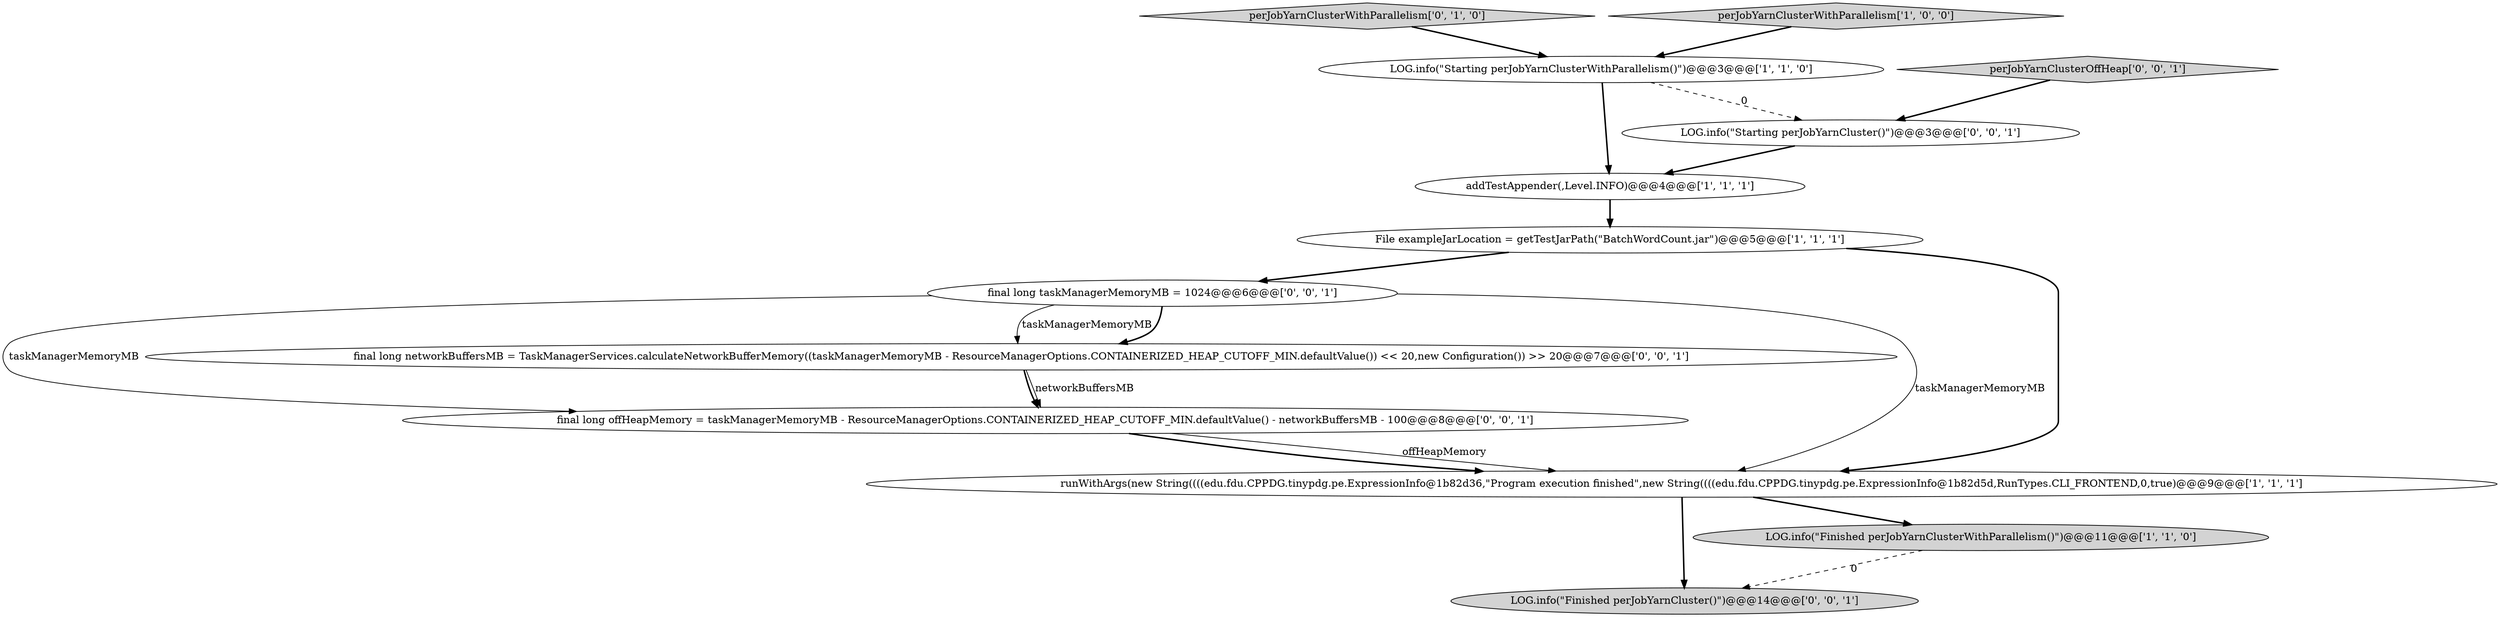 digraph {
10 [style = filled, label = "LOG.info(\"Finished perJobYarnCluster()\")@@@14@@@['0', '0', '1']", fillcolor = lightgray, shape = ellipse image = "AAA0AAABBB3BBB"];
8 [style = filled, label = "LOG.info(\"Starting perJobYarnCluster()\")@@@3@@@['0', '0', '1']", fillcolor = white, shape = ellipse image = "AAA0AAABBB3BBB"];
4 [style = filled, label = "LOG.info(\"Starting perJobYarnClusterWithParallelism()\")@@@3@@@['1', '1', '0']", fillcolor = white, shape = ellipse image = "AAA0AAABBB1BBB"];
11 [style = filled, label = "final long taskManagerMemoryMB = 1024@@@6@@@['0', '0', '1']", fillcolor = white, shape = ellipse image = "AAA0AAABBB3BBB"];
5 [style = filled, label = "runWithArgs(new String((((edu.fdu.CPPDG.tinypdg.pe.ExpressionInfo@1b82d36,\"Program execution finished\",new String((((edu.fdu.CPPDG.tinypdg.pe.ExpressionInfo@1b82d5d,RunTypes.CLI_FRONTEND,0,true)@@@9@@@['1', '1', '1']", fillcolor = white, shape = ellipse image = "AAA0AAABBB1BBB"];
9 [style = filled, label = "final long offHeapMemory = taskManagerMemoryMB - ResourceManagerOptions.CONTAINERIZED_HEAP_CUTOFF_MIN.defaultValue() - networkBuffersMB - 100@@@8@@@['0', '0', '1']", fillcolor = white, shape = ellipse image = "AAA0AAABBB3BBB"];
6 [style = filled, label = "perJobYarnClusterWithParallelism['0', '1', '0']", fillcolor = lightgray, shape = diamond image = "AAA0AAABBB2BBB"];
3 [style = filled, label = "LOG.info(\"Finished perJobYarnClusterWithParallelism()\")@@@11@@@['1', '1', '0']", fillcolor = lightgray, shape = ellipse image = "AAA0AAABBB1BBB"];
1 [style = filled, label = "perJobYarnClusterWithParallelism['1', '0', '0']", fillcolor = lightgray, shape = diamond image = "AAA0AAABBB1BBB"];
12 [style = filled, label = "perJobYarnClusterOffHeap['0', '0', '1']", fillcolor = lightgray, shape = diamond image = "AAA0AAABBB3BBB"];
7 [style = filled, label = "final long networkBuffersMB = TaskManagerServices.calculateNetworkBufferMemory((taskManagerMemoryMB - ResourceManagerOptions.CONTAINERIZED_HEAP_CUTOFF_MIN.defaultValue()) << 20,new Configuration()) >> 20@@@7@@@['0', '0', '1']", fillcolor = white, shape = ellipse image = "AAA0AAABBB3BBB"];
2 [style = filled, label = "File exampleJarLocation = getTestJarPath(\"BatchWordCount.jar\")@@@5@@@['1', '1', '1']", fillcolor = white, shape = ellipse image = "AAA0AAABBB1BBB"];
0 [style = filled, label = "addTestAppender(,Level.INFO)@@@4@@@['1', '1', '1']", fillcolor = white, shape = ellipse image = "AAA0AAABBB1BBB"];
7->9 [style = bold, label=""];
9->5 [style = solid, label="offHeapMemory"];
5->3 [style = bold, label=""];
2->5 [style = bold, label=""];
0->2 [style = bold, label=""];
11->5 [style = solid, label="taskManagerMemoryMB"];
6->4 [style = bold, label=""];
7->9 [style = solid, label="networkBuffersMB"];
9->5 [style = bold, label=""];
12->8 [style = bold, label=""];
5->10 [style = bold, label=""];
11->7 [style = solid, label="taskManagerMemoryMB"];
8->0 [style = bold, label=""];
11->9 [style = solid, label="taskManagerMemoryMB"];
4->8 [style = dashed, label="0"];
4->0 [style = bold, label=""];
2->11 [style = bold, label=""];
1->4 [style = bold, label=""];
11->7 [style = bold, label=""];
3->10 [style = dashed, label="0"];
}

